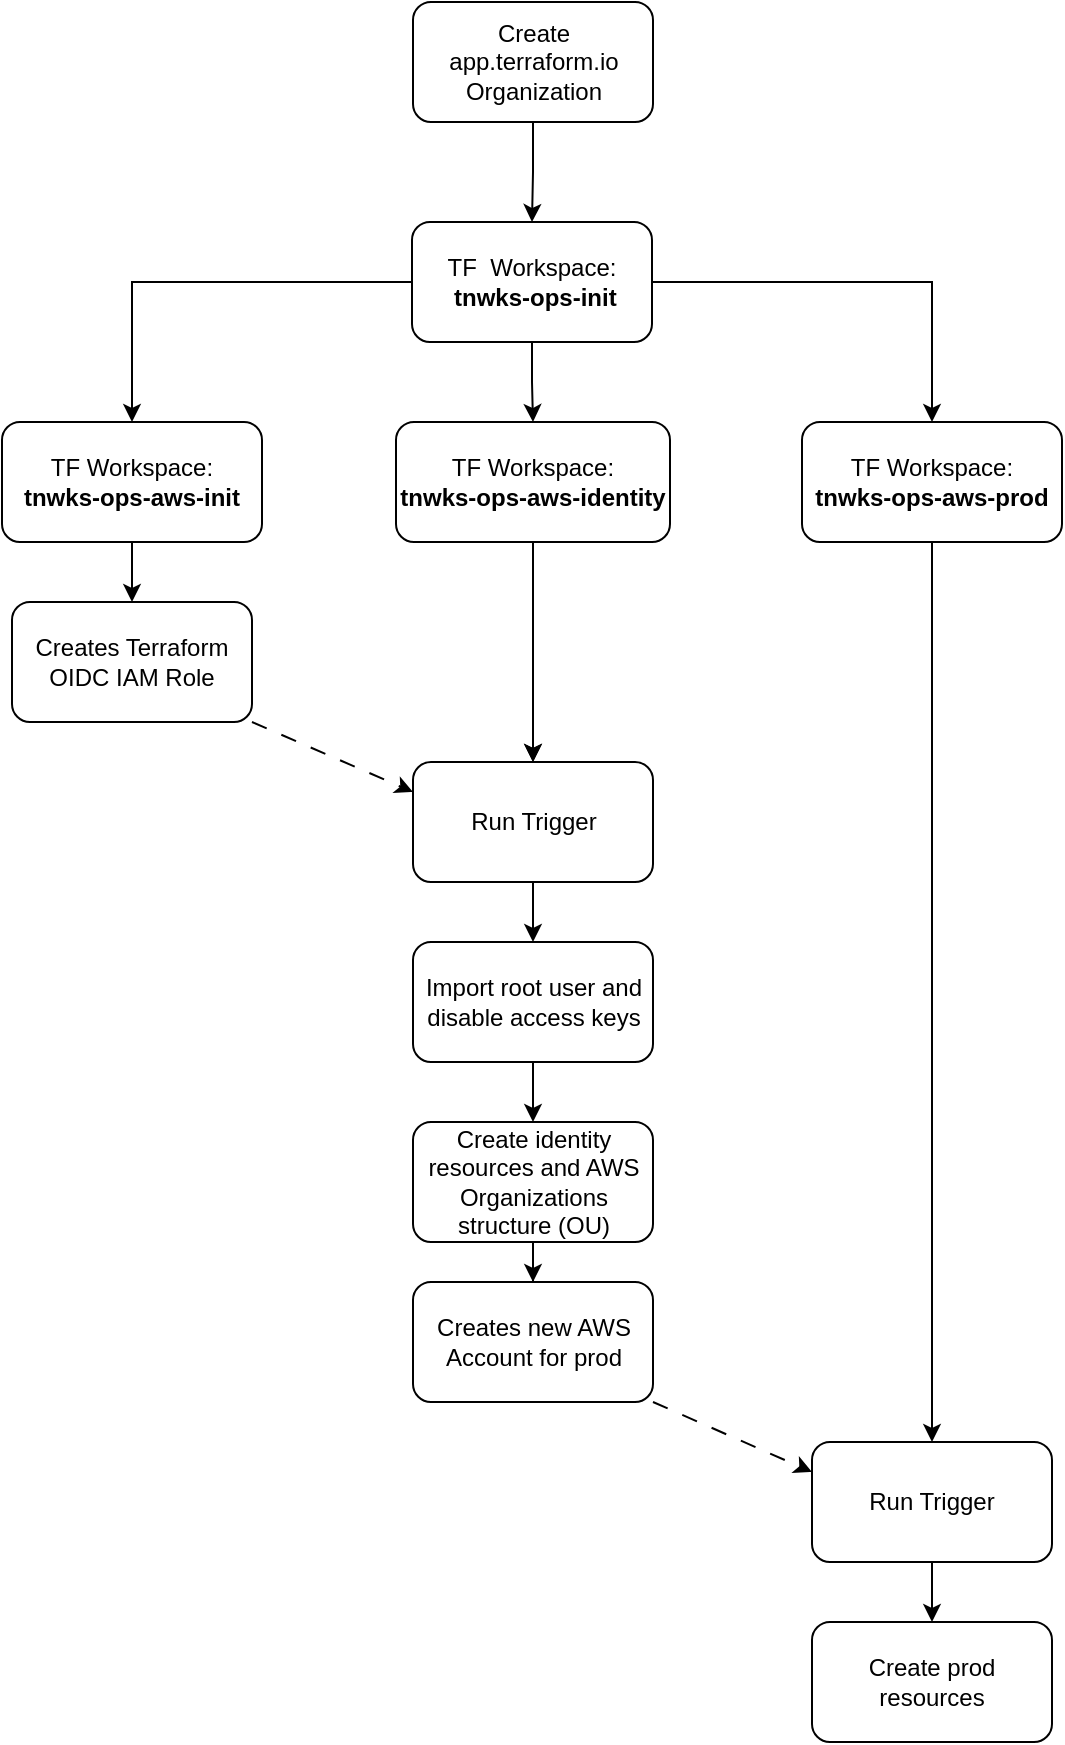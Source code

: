 <mxfile version="21.2.8" type="device">
  <diagram name="Page-1" id="9zro17haOnT7xdOlwJow">
    <mxGraphModel dx="1054" dy="806" grid="1" gridSize="10" guides="1" tooltips="1" connect="1" arrows="1" fold="1" page="1" pageScale="1" pageWidth="850" pageHeight="1100" math="0" shadow="0">
      <root>
        <mxCell id="0" />
        <mxCell id="1" parent="0" />
        <mxCell id="b-uksDCO79nauFOuNBUm-3" value="" style="edgeStyle=orthogonalEdgeStyle;rounded=0;orthogonalLoop=1;jettySize=auto;html=1;" parent="1" source="b-uksDCO79nauFOuNBUm-1" target="b-uksDCO79nauFOuNBUm-2" edge="1">
          <mxGeometry relative="1" as="geometry" />
        </mxCell>
        <mxCell id="b-uksDCO79nauFOuNBUm-1" value="Create app.terraform.io Organization" style="rounded=1;whiteSpace=wrap;html=1;" parent="1" vertex="1">
          <mxGeometry x="365.5" y="170" width="120" height="60" as="geometry" />
        </mxCell>
        <mxCell id="b-uksDCO79nauFOuNBUm-5" value="" style="edgeStyle=orthogonalEdgeStyle;rounded=0;orthogonalLoop=1;jettySize=auto;html=1;" parent="1" source="b-uksDCO79nauFOuNBUm-2" target="b-uksDCO79nauFOuNBUm-4" edge="1">
          <mxGeometry relative="1" as="geometry" />
        </mxCell>
        <mxCell id="b-uksDCO79nauFOuNBUm-8" style="edgeStyle=orthogonalEdgeStyle;rounded=0;orthogonalLoop=1;jettySize=auto;html=1;entryX=0.5;entryY=0;entryDx=0;entryDy=0;" parent="1" source="b-uksDCO79nauFOuNBUm-2" target="b-uksDCO79nauFOuNBUm-7" edge="1">
          <mxGeometry relative="1" as="geometry" />
        </mxCell>
        <mxCell id="b-uksDCO79nauFOuNBUm-9" style="edgeStyle=orthogonalEdgeStyle;rounded=0;orthogonalLoop=1;jettySize=auto;html=1;exitX=0.5;exitY=1;exitDx=0;exitDy=0;entryX=0.5;entryY=0;entryDx=0;entryDy=0;" parent="1" source="b-uksDCO79nauFOuNBUm-2" target="b-uksDCO79nauFOuNBUm-6" edge="1">
          <mxGeometry relative="1" as="geometry" />
        </mxCell>
        <mxCell id="b-uksDCO79nauFOuNBUm-2" value="TF&amp;nbsp; Workspace:&lt;br&gt;&amp;nbsp;&lt;b&gt;tnwks-ops-init&lt;/b&gt;" style="whiteSpace=wrap;html=1;rounded=1;" parent="1" vertex="1">
          <mxGeometry x="365" y="280" width="120" height="60" as="geometry" />
        </mxCell>
        <mxCell id="b-uksDCO79nauFOuNBUm-11" value="" style="edgeStyle=orthogonalEdgeStyle;rounded=0;orthogonalLoop=1;jettySize=auto;html=1;" parent="1" source="b-uksDCO79nauFOuNBUm-4" target="b-uksDCO79nauFOuNBUm-10" edge="1">
          <mxGeometry relative="1" as="geometry" />
        </mxCell>
        <mxCell id="b-uksDCO79nauFOuNBUm-4" value="TF Workspace:&lt;br&gt;&lt;b&gt;tnwks-ops-aws-init&lt;/b&gt;" style="whiteSpace=wrap;html=1;rounded=1;" parent="1" vertex="1">
          <mxGeometry x="160" y="380" width="130" height="60" as="geometry" />
        </mxCell>
        <mxCell id="b-uksDCO79nauFOuNBUm-13" value="" style="edgeStyle=orthogonalEdgeStyle;rounded=0;orthogonalLoop=1;jettySize=auto;html=1;entryX=0.5;entryY=0;entryDx=0;entryDy=0;" parent="1" source="d5RkzDWmyZlMlEkpNMNl-6" target="d5RkzDWmyZlMlEkpNMNl-1" edge="1">
          <mxGeometry relative="1" as="geometry" />
        </mxCell>
        <mxCell id="d5RkzDWmyZlMlEkpNMNl-7" value="" style="edgeStyle=orthogonalEdgeStyle;rounded=0;orthogonalLoop=1;jettySize=auto;html=1;" edge="1" parent="1" source="b-uksDCO79nauFOuNBUm-6" target="d5RkzDWmyZlMlEkpNMNl-6">
          <mxGeometry relative="1" as="geometry" />
        </mxCell>
        <mxCell id="b-uksDCO79nauFOuNBUm-6" value="TF Workspace:&lt;br style=&quot;border-color: var(--border-color);&quot;&gt;&lt;b&gt;tnwks-ops-aws-identity&lt;/b&gt;" style="whiteSpace=wrap;html=1;rounded=1;" parent="1" vertex="1">
          <mxGeometry x="357" y="380" width="137" height="60" as="geometry" />
        </mxCell>
        <mxCell id="d5RkzDWmyZlMlEkpNMNl-11" value="" style="edgeStyle=orthogonalEdgeStyle;rounded=0;orthogonalLoop=1;jettySize=auto;html=1;" edge="1" parent="1" source="b-uksDCO79nauFOuNBUm-7" target="d5RkzDWmyZlMlEkpNMNl-10">
          <mxGeometry relative="1" as="geometry" />
        </mxCell>
        <mxCell id="b-uksDCO79nauFOuNBUm-7" value="&lt;span style=&quot;font-weight: normal;&quot;&gt;TF Workspace:&lt;/span&gt;&lt;br style=&quot;border-color: var(--border-color);&quot;&gt;tnwks-ops-aws-prod" style="whiteSpace=wrap;html=1;rounded=1;fontStyle=1" parent="1" vertex="1">
          <mxGeometry x="560" y="380" width="130" height="60" as="geometry" />
        </mxCell>
        <mxCell id="d5RkzDWmyZlMlEkpNMNl-9" style="rounded=0;orthogonalLoop=1;jettySize=auto;html=1;exitX=1;exitY=1;exitDx=0;exitDy=0;entryX=0;entryY=0.25;entryDx=0;entryDy=0;dashed=1;dashPattern=8 8;" edge="1" parent="1" source="b-uksDCO79nauFOuNBUm-10" target="d5RkzDWmyZlMlEkpNMNl-6">
          <mxGeometry relative="1" as="geometry" />
        </mxCell>
        <mxCell id="b-uksDCO79nauFOuNBUm-10" value="Creates Terraform OIDC IAM Role" style="whiteSpace=wrap;html=1;rounded=1;" parent="1" vertex="1">
          <mxGeometry x="165" y="470" width="120" height="60" as="geometry" />
        </mxCell>
        <mxCell id="d5RkzDWmyZlMlEkpNMNl-5" value="" style="edgeStyle=orthogonalEdgeStyle;rounded=0;orthogonalLoop=1;jettySize=auto;html=1;" edge="1" parent="1" source="b-uksDCO79nauFOuNBUm-12" target="d5RkzDWmyZlMlEkpNMNl-4">
          <mxGeometry relative="1" as="geometry" />
        </mxCell>
        <mxCell id="b-uksDCO79nauFOuNBUm-12" value="Create identity resources and AWS Organizations structure (OU)" style="whiteSpace=wrap;html=1;rounded=1;" parent="1" vertex="1">
          <mxGeometry x="365.5" y="730" width="120" height="60" as="geometry" />
        </mxCell>
        <mxCell id="d5RkzDWmyZlMlEkpNMNl-3" style="edgeStyle=orthogonalEdgeStyle;rounded=0;orthogonalLoop=1;jettySize=auto;html=1;exitX=0.5;exitY=1;exitDx=0;exitDy=0;entryX=0.5;entryY=0;entryDx=0;entryDy=0;" edge="1" parent="1" source="d5RkzDWmyZlMlEkpNMNl-1" target="b-uksDCO79nauFOuNBUm-12">
          <mxGeometry relative="1" as="geometry" />
        </mxCell>
        <mxCell id="d5RkzDWmyZlMlEkpNMNl-1" value="Import root user and disable access keys" style="whiteSpace=wrap;html=1;rounded=1;" vertex="1" parent="1">
          <mxGeometry x="365.5" y="640" width="120" height="60" as="geometry" />
        </mxCell>
        <mxCell id="d5RkzDWmyZlMlEkpNMNl-12" style="rounded=0;orthogonalLoop=1;jettySize=auto;html=1;exitX=1;exitY=1;exitDx=0;exitDy=0;entryX=0;entryY=0.25;entryDx=0;entryDy=0;dashed=1;dashPattern=8 8;" edge="1" parent="1" source="d5RkzDWmyZlMlEkpNMNl-4" target="d5RkzDWmyZlMlEkpNMNl-10">
          <mxGeometry relative="1" as="geometry" />
        </mxCell>
        <mxCell id="d5RkzDWmyZlMlEkpNMNl-4" value="Creates new AWS Account for prod" style="whiteSpace=wrap;html=1;rounded=1;" vertex="1" parent="1">
          <mxGeometry x="365.5" y="810" width="120" height="60" as="geometry" />
        </mxCell>
        <mxCell id="d5RkzDWmyZlMlEkpNMNl-8" value="" style="edgeStyle=orthogonalEdgeStyle;rounded=0;orthogonalLoop=1;jettySize=auto;html=1;entryX=0.5;entryY=0;entryDx=0;entryDy=0;" edge="1" parent="1" source="b-uksDCO79nauFOuNBUm-6" target="d5RkzDWmyZlMlEkpNMNl-6">
          <mxGeometry relative="1" as="geometry">
            <mxPoint x="426" y="440" as="sourcePoint" />
            <mxPoint x="426" y="640" as="targetPoint" />
          </mxGeometry>
        </mxCell>
        <mxCell id="d5RkzDWmyZlMlEkpNMNl-6" value="Run Trigger" style="whiteSpace=wrap;html=1;rounded=1;" vertex="1" parent="1">
          <mxGeometry x="365.5" y="550" width="120" height="60" as="geometry" />
        </mxCell>
        <mxCell id="d5RkzDWmyZlMlEkpNMNl-14" value="" style="edgeStyle=orthogonalEdgeStyle;rounded=0;orthogonalLoop=1;jettySize=auto;html=1;" edge="1" parent="1" source="d5RkzDWmyZlMlEkpNMNl-10" target="d5RkzDWmyZlMlEkpNMNl-13">
          <mxGeometry relative="1" as="geometry" />
        </mxCell>
        <mxCell id="d5RkzDWmyZlMlEkpNMNl-10" value="&lt;span style=&quot;font-weight: normal;&quot;&gt;Run Trigger&lt;/span&gt;" style="whiteSpace=wrap;html=1;rounded=1;fontStyle=1;" vertex="1" parent="1">
          <mxGeometry x="565" y="890" width="120" height="60" as="geometry" />
        </mxCell>
        <mxCell id="d5RkzDWmyZlMlEkpNMNl-13" value="&lt;span style=&quot;font-weight: normal;&quot;&gt;Create prod resources&lt;/span&gt;" style="whiteSpace=wrap;html=1;rounded=1;fontStyle=1;" vertex="1" parent="1">
          <mxGeometry x="565" y="980" width="120" height="60" as="geometry" />
        </mxCell>
      </root>
    </mxGraphModel>
  </diagram>
</mxfile>
